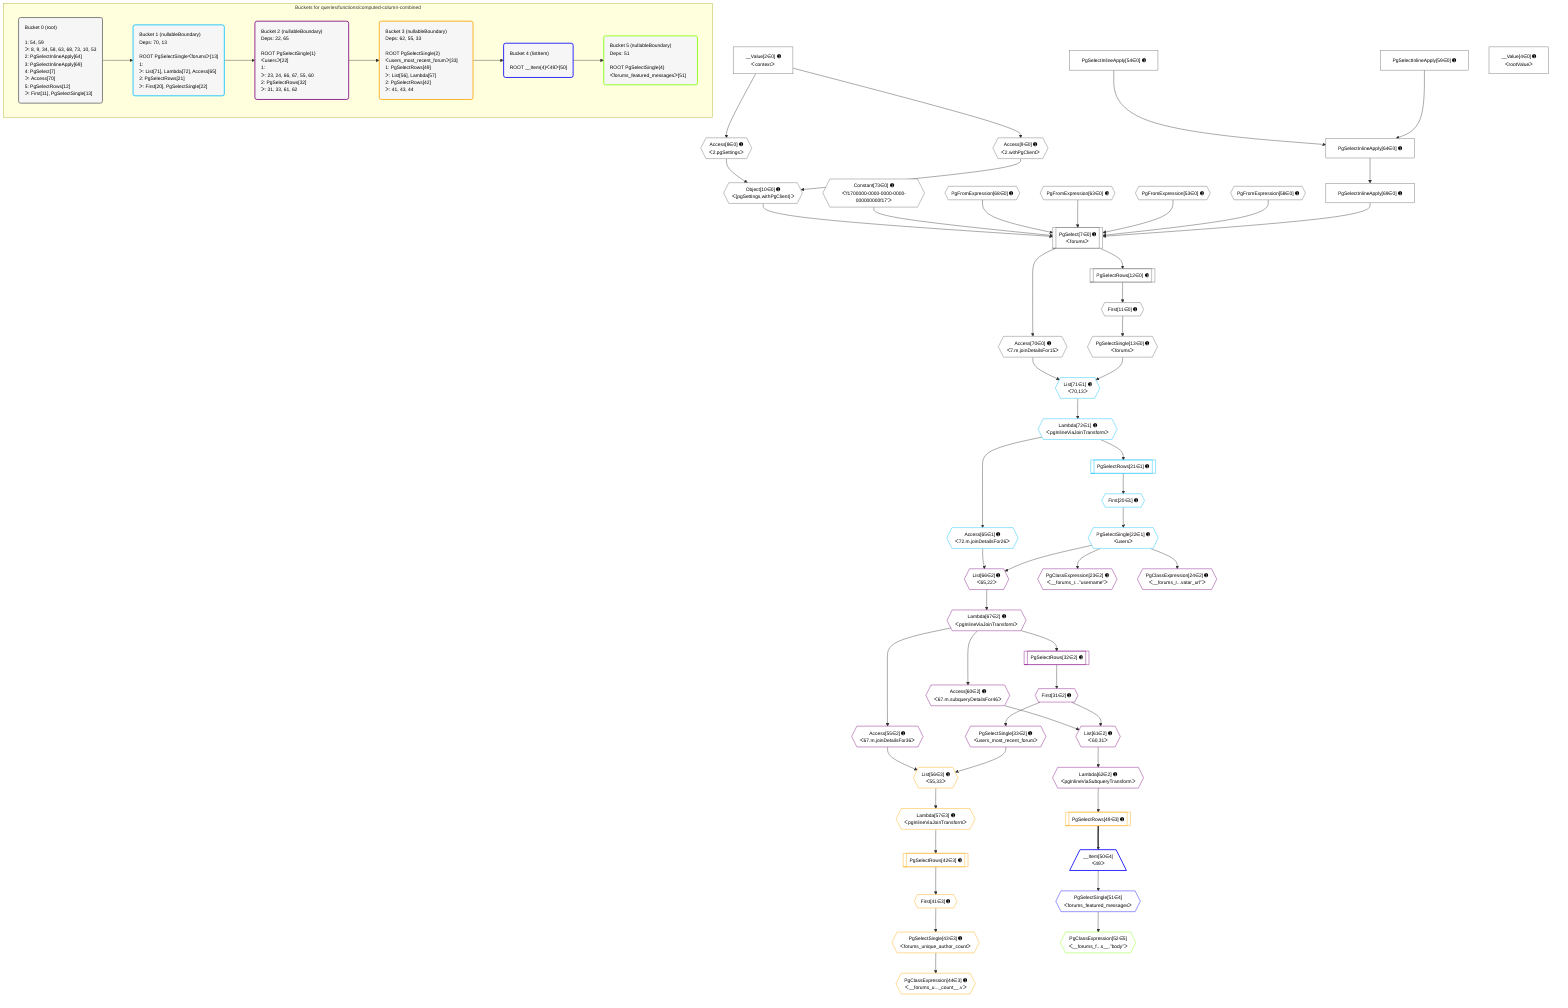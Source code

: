 %%{init: {'themeVariables': { 'fontSize': '12px'}}}%%
graph TD
    classDef path fill:#eee,stroke:#000,color:#000
    classDef plan fill:#fff,stroke-width:1px,color:#000
    classDef itemplan fill:#fff,stroke-width:2px,color:#000
    classDef unbatchedplan fill:#dff,stroke-width:1px,color:#000
    classDef sideeffectplan fill:#fcc,stroke-width:2px,color:#000
    classDef bucket fill:#f6f6f6,color:#000,stroke-width:2px,text-align:left

    subgraph "Buckets for queries/functions/computed-column-combined"
    Bucket0("Bucket 0 (root)<br /><br />1: 54, 59<br />ᐳ: 8, 9, 34, 58, 63, 68, 73, 10, 53<br />2: PgSelectInlineApply[64]<br />3: PgSelectInlineApply[69]<br />4: PgSelect[7]<br />ᐳ: Access[70]<br />5: PgSelectRows[12]<br />ᐳ: First[11], PgSelectSingle[13]"):::bucket
    Bucket1("Bucket 1 (nullableBoundary)<br />Deps: 70, 13<br /><br />ROOT PgSelectSingleᐸforumsᐳ[13]<br />1: <br />ᐳ: List[71], Lambda[72], Access[65]<br />2: PgSelectRows[21]<br />ᐳ: First[20], PgSelectSingle[22]"):::bucket
    Bucket2("Bucket 2 (nullableBoundary)<br />Deps: 22, 65<br /><br />ROOT PgSelectSingle{1}ᐸusersᐳ[22]<br />1: <br />ᐳ: 23, 24, 66, 67, 55, 60<br />2: PgSelectRows[32]<br />ᐳ: 31, 33, 61, 62"):::bucket
    Bucket3("Bucket 3 (nullableBoundary)<br />Deps: 62, 55, 33<br /><br />ROOT PgSelectSingle{2}ᐸusers_most_recent_forumᐳ[33]<br />1: PgSelectRows[49]<br />ᐳ: List[56], Lambda[57]<br />2: PgSelectRows[42]<br />ᐳ: 41, 43, 44"):::bucket
    Bucket4("Bucket 4 (listItem)<br /><br />ROOT __Item{4}ᐸ49ᐳ[50]"):::bucket
    Bucket5("Bucket 5 (nullableBoundary)<br />Deps: 51<br /><br />ROOT PgSelectSingle{4}ᐸforums_featured_messagesᐳ[51]"):::bucket
    end
    Bucket0 --> Bucket1
    Bucket1 --> Bucket2
    Bucket2 --> Bucket3
    Bucket3 --> Bucket4
    Bucket4 --> Bucket5

    %% plan dependencies
    PgSelect7[["PgSelect[7∈0] ➊<br />ᐸforumsᐳ"]]:::plan
    Object10{{"Object[10∈0] ➊<br />ᐸ{pgSettings,withPgClient}ᐳ"}}:::plan
    Constant73{{"Constant[73∈0] ➊<br />ᐸ'f1700000-0000-0000-0000-000000000f17'ᐳ"}}:::plan
    PgFromExpression68{{"PgFromExpression[68∈0] ➊"}}:::plan
    PgFromExpression63{{"PgFromExpression[63∈0] ➊"}}:::plan
    PgFromExpression53{{"PgFromExpression[53∈0] ➊"}}:::plan
    PgFromExpression58{{"PgFromExpression[58∈0] ➊"}}:::plan
    PgSelectInlineApply69["PgSelectInlineApply[69∈0] ➊"]:::plan
    Object10 & Constant73 & PgFromExpression68 & PgFromExpression63 & PgFromExpression53 & PgFromExpression58 & PgSelectInlineApply69 --> PgSelect7
    Access8{{"Access[8∈0] ➊<br />ᐸ2.pgSettingsᐳ"}}:::plan
    Access9{{"Access[9∈0] ➊<br />ᐸ2.withPgClientᐳ"}}:::plan
    Access8 & Access9 --> Object10
    PgSelectInlineApply64["PgSelectInlineApply[64∈0] ➊"]:::plan
    PgSelectInlineApply54["PgSelectInlineApply[54∈0] ➊"]:::plan
    PgSelectInlineApply59["PgSelectInlineApply[59∈0] ➊"]:::plan
    PgSelectInlineApply54 & PgSelectInlineApply59 --> PgSelectInlineApply64
    __Value2["__Value[2∈0] ➊<br />ᐸcontextᐳ"]:::plan
    __Value2 --> Access8
    __Value2 --> Access9
    First11{{"First[11∈0] ➊"}}:::plan
    PgSelectRows12[["PgSelectRows[12∈0] ➊"]]:::plan
    PgSelectRows12 --> First11
    PgSelect7 --> PgSelectRows12
    PgSelectSingle13{{"PgSelectSingle[13∈0] ➊<br />ᐸforumsᐳ"}}:::plan
    First11 --> PgSelectSingle13
    PgSelectInlineApply64 --> PgSelectInlineApply69
    Access70{{"Access[70∈0] ➊<br />ᐸ7.m.joinDetailsFor15ᐳ"}}:::plan
    PgSelect7 --> Access70
    __Value4["__Value[4∈0] ➊<br />ᐸrootValueᐳ"]:::plan
    List71{{"List[71∈1] ➊<br />ᐸ70,13ᐳ"}}:::plan
    Access70 & PgSelectSingle13 --> List71
    First20{{"First[20∈1] ➊"}}:::plan
    PgSelectRows21[["PgSelectRows[21∈1] ➊"]]:::plan
    PgSelectRows21 --> First20
    Lambda72{{"Lambda[72∈1] ➊<br />ᐸpgInlineViaJoinTransformᐳ"}}:::plan
    Lambda72 --> PgSelectRows21
    PgSelectSingle22{{"PgSelectSingle[22∈1] ➊<br />ᐸusersᐳ"}}:::plan
    First20 --> PgSelectSingle22
    Access65{{"Access[65∈1] ➊<br />ᐸ72.m.joinDetailsFor26ᐳ"}}:::plan
    Lambda72 --> Access65
    List71 --> Lambda72
    List61{{"List[61∈2] ➊<br />ᐸ60,31ᐳ"}}:::plan
    Access60{{"Access[60∈2] ➊<br />ᐸ67.m.subqueryDetailsFor46ᐳ"}}:::plan
    First31{{"First[31∈2] ➊"}}:::plan
    Access60 & First31 --> List61
    List66{{"List[66∈2] ➊<br />ᐸ65,22ᐳ"}}:::plan
    Access65 & PgSelectSingle22 --> List66
    PgClassExpression23{{"PgClassExpression[23∈2] ➊<br />ᐸ__forums_r...”username”ᐳ"}}:::plan
    PgSelectSingle22 --> PgClassExpression23
    PgClassExpression24{{"PgClassExpression[24∈2] ➊<br />ᐸ__forums_r...vatar_url”ᐳ"}}:::plan
    PgSelectSingle22 --> PgClassExpression24
    PgSelectRows32[["PgSelectRows[32∈2] ➊"]]:::plan
    PgSelectRows32 --> First31
    Lambda67{{"Lambda[67∈2] ➊<br />ᐸpgInlineViaJoinTransformᐳ"}}:::plan
    Lambda67 --> PgSelectRows32
    PgSelectSingle33{{"PgSelectSingle[33∈2] ➊<br />ᐸusers_most_recent_forumᐳ"}}:::plan
    First31 --> PgSelectSingle33
    Access55{{"Access[55∈2] ➊<br />ᐸ67.m.joinDetailsFor36ᐳ"}}:::plan
    Lambda67 --> Access55
    Lambda67 --> Access60
    Lambda62{{"Lambda[62∈2] ➊<br />ᐸpgInlineViaSubqueryTransformᐳ"}}:::plan
    List61 --> Lambda62
    List66 --> Lambda67
    List56{{"List[56∈3] ➊<br />ᐸ55,33ᐳ"}}:::plan
    Access55 & PgSelectSingle33 --> List56
    First41{{"First[41∈3] ➊"}}:::plan
    PgSelectRows42[["PgSelectRows[42∈3] ➊"]]:::plan
    PgSelectRows42 --> First41
    Lambda57{{"Lambda[57∈3] ➊<br />ᐸpgInlineViaJoinTransformᐳ"}}:::plan
    Lambda57 --> PgSelectRows42
    PgSelectSingle43{{"PgSelectSingle[43∈3] ➊<br />ᐸforums_unique_author_countᐳ"}}:::plan
    First41 --> PgSelectSingle43
    PgClassExpression44{{"PgClassExpression[44∈3] ➊<br />ᐸ__forums_u..._count__.vᐳ"}}:::plan
    PgSelectSingle43 --> PgClassExpression44
    PgSelectRows49[["PgSelectRows[49∈3] ➊"]]:::plan
    Lambda62 --> PgSelectRows49
    List56 --> Lambda57
    __Item50[/"__Item[50∈4]<br />ᐸ49ᐳ"\]:::itemplan
    PgSelectRows49 ==> __Item50
    PgSelectSingle51{{"PgSelectSingle[51∈4]<br />ᐸforums_featured_messagesᐳ"}}:::plan
    __Item50 --> PgSelectSingle51
    PgClassExpression52{{"PgClassExpression[52∈5]<br />ᐸ__forums_f...s__.”body”ᐳ"}}:::plan
    PgSelectSingle51 --> PgClassExpression52

    %% define steps
    classDef bucket0 stroke:#696969
    class Bucket0,__Value2,__Value4,PgSelect7,Access8,Access9,Object10,First11,PgSelectRows12,PgSelectSingle13,PgFromExpression53,PgSelectInlineApply54,PgFromExpression58,PgSelectInlineApply59,PgFromExpression63,PgSelectInlineApply64,PgFromExpression68,PgSelectInlineApply69,Access70,Constant73 bucket0
    classDef bucket1 stroke:#00bfff
    class Bucket1,First20,PgSelectRows21,PgSelectSingle22,Access65,List71,Lambda72 bucket1
    classDef bucket2 stroke:#7f007f
    class Bucket2,PgClassExpression23,PgClassExpression24,First31,PgSelectRows32,PgSelectSingle33,Access55,Access60,List61,Lambda62,List66,Lambda67 bucket2
    classDef bucket3 stroke:#ffa500
    class Bucket3,First41,PgSelectRows42,PgSelectSingle43,PgClassExpression44,PgSelectRows49,List56,Lambda57 bucket3
    classDef bucket4 stroke:#0000ff
    class Bucket4,__Item50,PgSelectSingle51 bucket4
    classDef bucket5 stroke:#7fff00
    class Bucket5,PgClassExpression52 bucket5